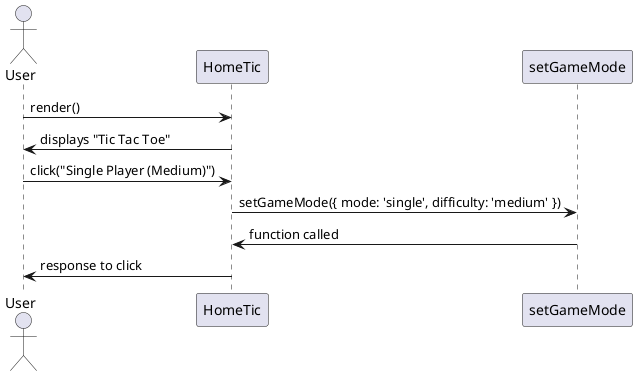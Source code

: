 
@startuml
actor User
participant "HomeTic" as HomeTicComponent
participant "setGameMode" as SetGameModeFunction

User -> HomeTicComponent : render()
HomeTicComponent -> User : displays "Tic Tac Toe"

User -> HomeTicComponent : click("Single Player (Medium)")
HomeTicComponent -> SetGameModeFunction : setGameMode({ mode: 'single', difficulty: 'medium' })
SetGameModeFunction -> HomeTicComponent : function called
HomeTicComponent -> User : response to click

@enduml
